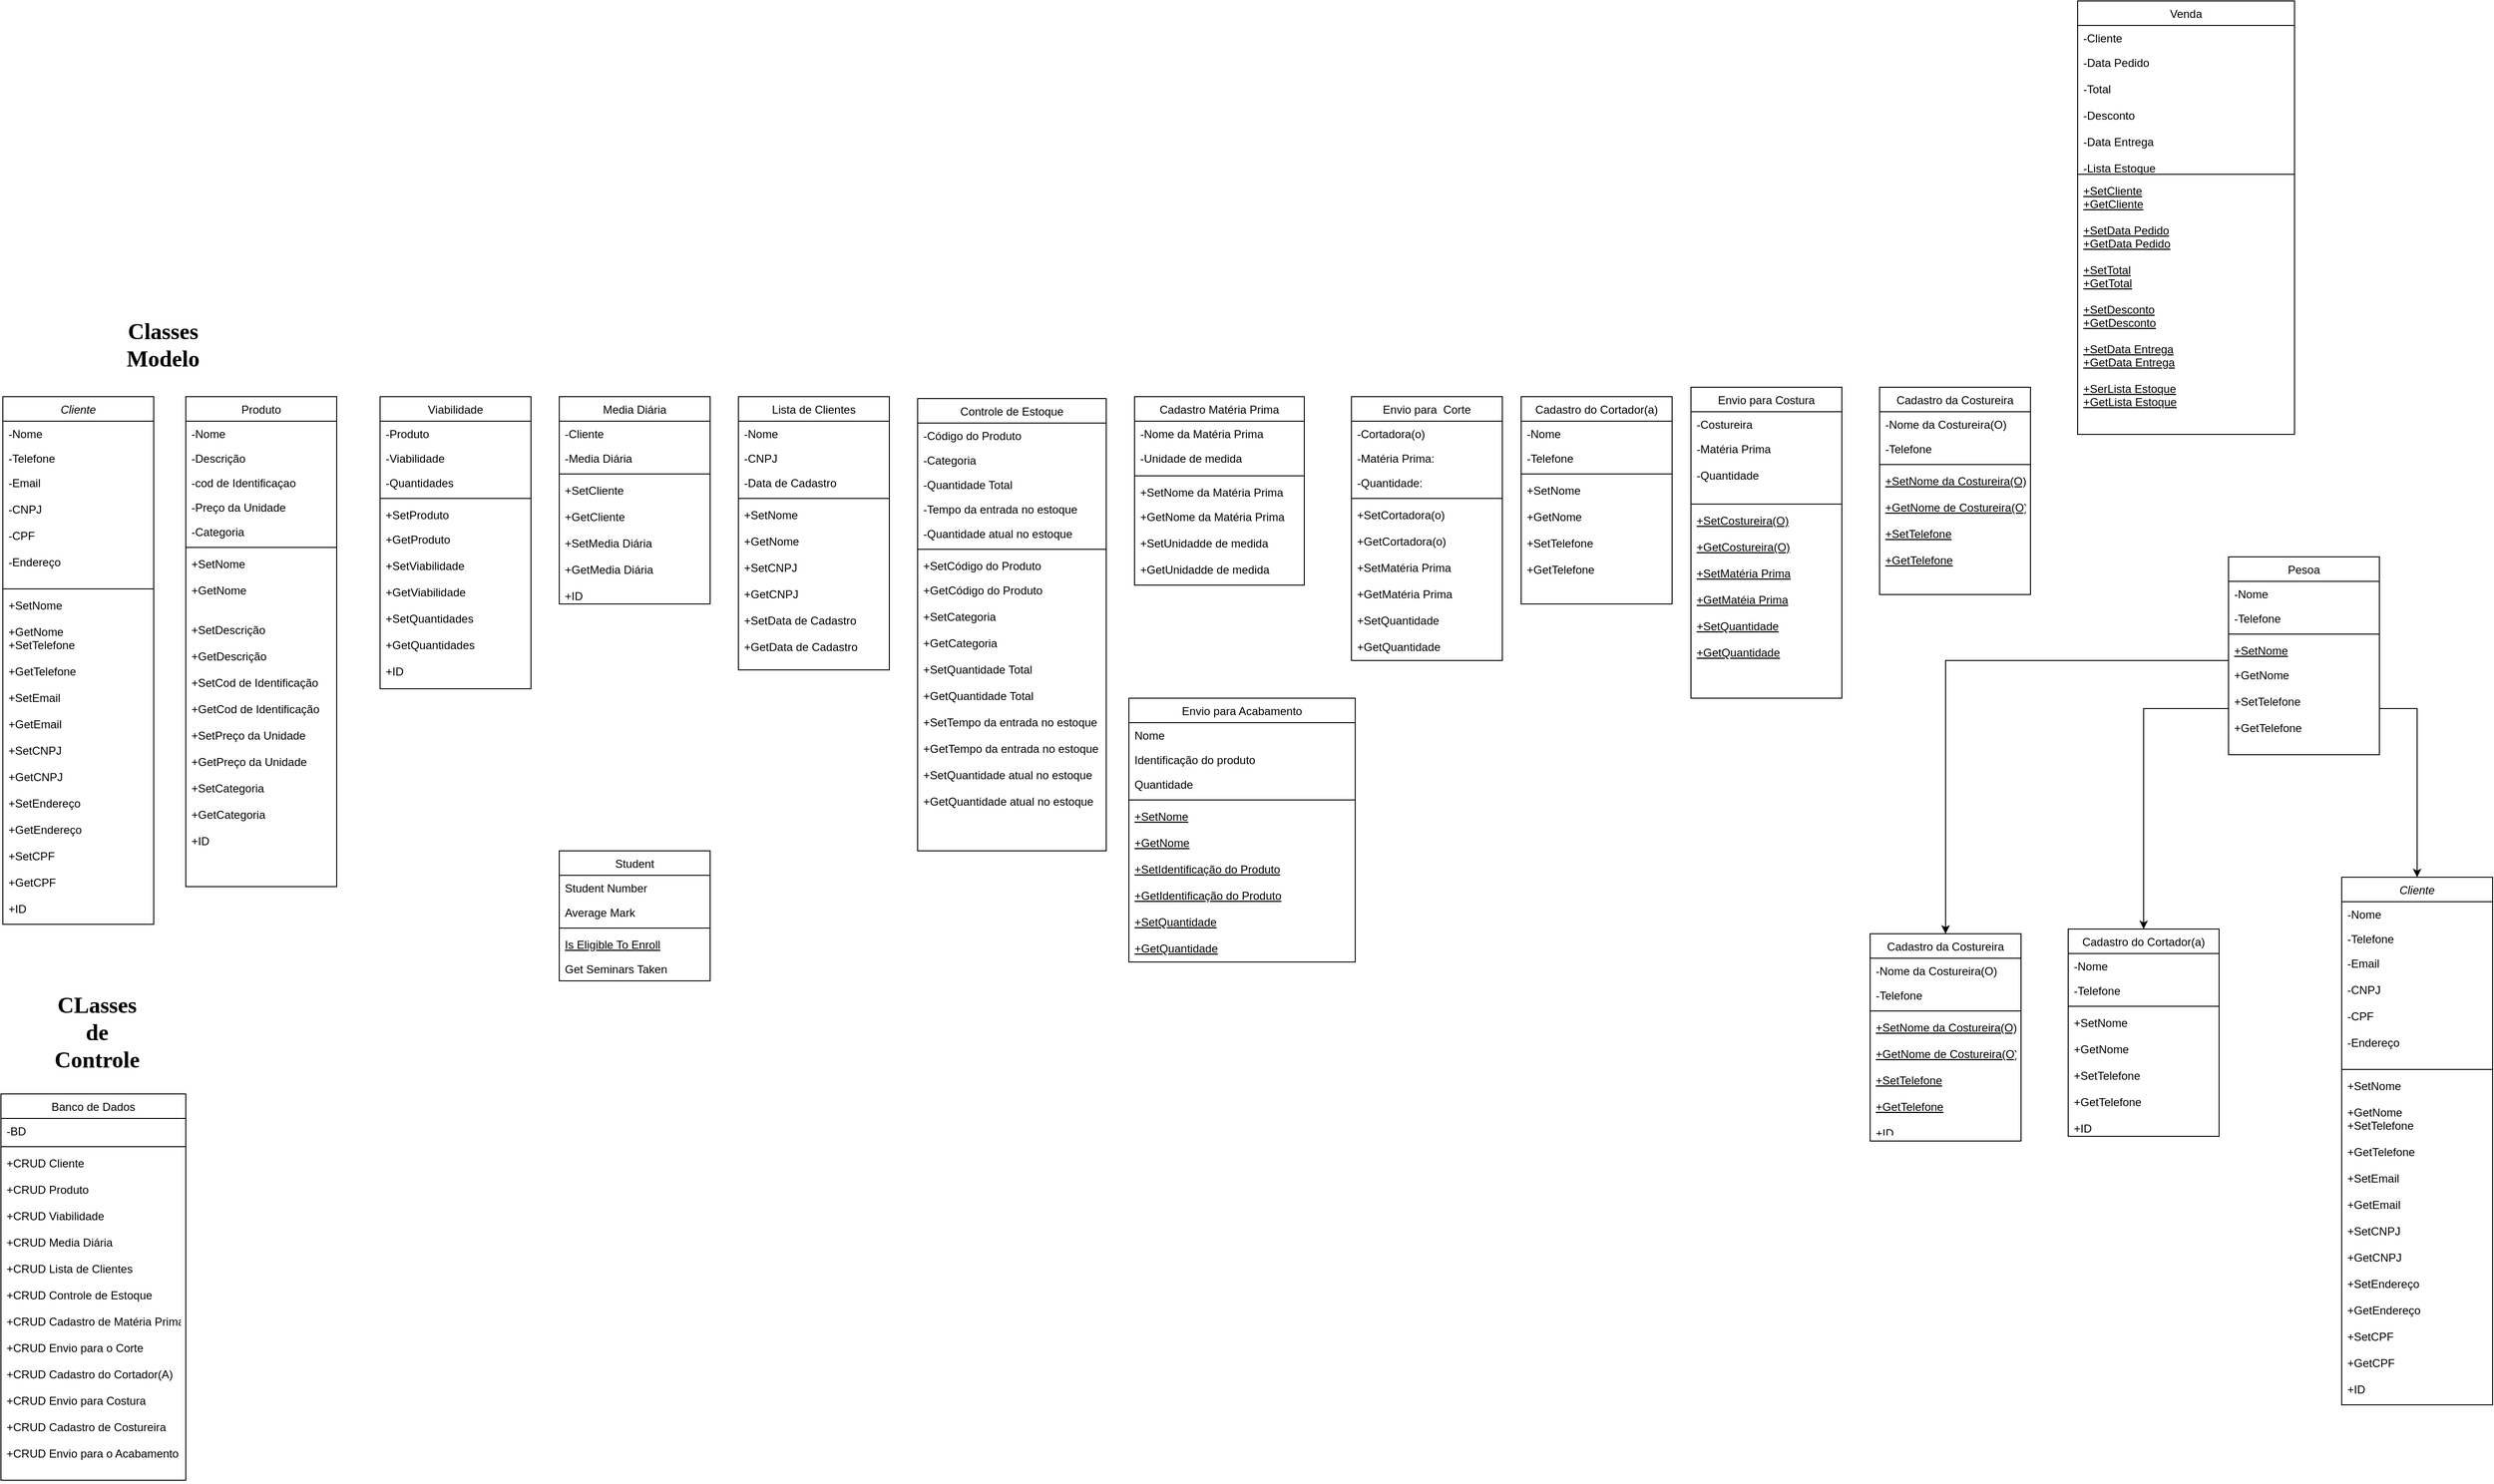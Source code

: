 <mxfile version="24.5.5" type="device">
  <diagram id="C5RBs43oDa-KdzZeNtuy" name="Page-1">
    <mxGraphModel dx="1728" dy="2086" grid="1" gridSize="10" guides="1" tooltips="1" connect="1" arrows="1" fold="1" page="1" pageScale="1" pageWidth="827" pageHeight="1169" math="0" shadow="0">
      <root>
        <mxCell id="WIyWlLk6GJQsqaUBKTNV-0" />
        <mxCell id="WIyWlLk6GJQsqaUBKTNV-1" parent="WIyWlLk6GJQsqaUBKTNV-0" />
        <mxCell id="zkfFHV4jXpPFQw0GAbJ--0" value="Cliente" style="swimlane;fontStyle=2;align=center;verticalAlign=top;childLayout=stackLayout;horizontal=1;startSize=26;horizontalStack=0;resizeParent=1;resizeLast=0;collapsible=1;marginBottom=0;rounded=0;shadow=0;strokeWidth=1;" parent="WIyWlLk6GJQsqaUBKTNV-1" vertex="1">
          <mxGeometry x="220" y="120" width="160" height="560" as="geometry">
            <mxRectangle x="230" y="140" width="160" height="26" as="alternateBounds" />
          </mxGeometry>
        </mxCell>
        <mxCell id="zkfFHV4jXpPFQw0GAbJ--1" value="-Nome" style="text;align=left;verticalAlign=top;spacingLeft=4;spacingRight=4;overflow=hidden;rotatable=0;points=[[0,0.5],[1,0.5]];portConstraint=eastwest;" parent="zkfFHV4jXpPFQw0GAbJ--0" vertex="1">
          <mxGeometry y="26" width="160" height="26" as="geometry" />
        </mxCell>
        <mxCell id="zkfFHV4jXpPFQw0GAbJ--2" value="-Telefone" style="text;align=left;verticalAlign=top;spacingLeft=4;spacingRight=4;overflow=hidden;rotatable=0;points=[[0,0.5],[1,0.5]];portConstraint=eastwest;rounded=0;shadow=0;html=0;" parent="zkfFHV4jXpPFQw0GAbJ--0" vertex="1">
          <mxGeometry y="52" width="160" height="26" as="geometry" />
        </mxCell>
        <mxCell id="zkfFHV4jXpPFQw0GAbJ--3" value="-Email&#xa;&#xa;-CNPJ&#xa;&#xa;-CPF&#xa;&#xa;-Endereço&#xa;&#xa;" style="text;align=left;verticalAlign=top;spacingLeft=4;spacingRight=4;overflow=hidden;rotatable=0;points=[[0,0.5],[1,0.5]];portConstraint=eastwest;rounded=0;shadow=0;html=0;" parent="zkfFHV4jXpPFQw0GAbJ--0" vertex="1">
          <mxGeometry y="78" width="160" height="122" as="geometry" />
        </mxCell>
        <mxCell id="zkfFHV4jXpPFQw0GAbJ--4" value="" style="line;html=1;strokeWidth=1;align=left;verticalAlign=middle;spacingTop=-1;spacingLeft=3;spacingRight=3;rotatable=0;labelPosition=right;points=[];portConstraint=eastwest;" parent="zkfFHV4jXpPFQw0GAbJ--0" vertex="1">
          <mxGeometry y="200" width="160" height="8" as="geometry" />
        </mxCell>
        <mxCell id="zkfFHV4jXpPFQw0GAbJ--5" value="+SetNome&#xa;&#xa;+GetNome&#xa;+SetTelefone&#xa;&#xa;+GetTelefone&#xa;&#xa;+SetEmail&#xa;&#xa;+GetEmail&#xa;&#xa;+SetCNPJ&#xa;&#xa;+GetCNPJ&#xa;&#xa;+SetEndereço&#xa;&#xa;+GetEndereço&#xa;&#xa;+SetCPF&#xa;&#xa;+GetCPF&#xa;&#xa;+ID&#xa;&#xa;&#xa;&#xa;&#xa;&#xa;" style="text;align=left;verticalAlign=top;spacingLeft=4;spacingRight=4;overflow=hidden;rotatable=0;points=[[0,0.5],[1,0.5]];portConstraint=eastwest;" parent="zkfFHV4jXpPFQw0GAbJ--0" vertex="1">
          <mxGeometry y="208" width="160" height="352" as="geometry" />
        </mxCell>
        <mxCell id="zkfFHV4jXpPFQw0GAbJ--6" value="Venda" style="swimlane;fontStyle=0;align=center;verticalAlign=top;childLayout=stackLayout;horizontal=1;startSize=26;horizontalStack=0;resizeParent=1;resizeLast=0;collapsible=1;marginBottom=0;rounded=0;shadow=0;strokeWidth=1;" parent="WIyWlLk6GJQsqaUBKTNV-1" vertex="1">
          <mxGeometry x="2420" y="-300" width="230" height="460" as="geometry">
            <mxRectangle x="130" y="380" width="160" height="26" as="alternateBounds" />
          </mxGeometry>
        </mxCell>
        <mxCell id="zkfFHV4jXpPFQw0GAbJ--7" value="-Cliente" style="text;align=left;verticalAlign=top;spacingLeft=4;spacingRight=4;overflow=hidden;rotatable=0;points=[[0,0.5],[1,0.5]];portConstraint=eastwest;" parent="zkfFHV4jXpPFQw0GAbJ--6" vertex="1">
          <mxGeometry y="26" width="230" height="26" as="geometry" />
        </mxCell>
        <mxCell id="zkfFHV4jXpPFQw0GAbJ--8" value="-Data Pedido&#xa;&#xa;-Total&#xa;&#xa;-Desconto&#xa;&#xa;-Data Entrega &#xa;&#xa;-Lista Estoque" style="text;align=left;verticalAlign=top;spacingLeft=4;spacingRight=4;overflow=hidden;rotatable=0;points=[[0,0.5],[1,0.5]];portConstraint=eastwest;rounded=0;shadow=0;html=0;" parent="zkfFHV4jXpPFQw0GAbJ--6" vertex="1">
          <mxGeometry y="52" width="230" height="128" as="geometry" />
        </mxCell>
        <mxCell id="zkfFHV4jXpPFQw0GAbJ--9" value="" style="line;html=1;strokeWidth=1;align=left;verticalAlign=middle;spacingTop=-1;spacingLeft=3;spacingRight=3;rotatable=0;labelPosition=right;points=[];portConstraint=eastwest;" parent="zkfFHV4jXpPFQw0GAbJ--6" vertex="1">
          <mxGeometry y="180" width="230" height="8" as="geometry" />
        </mxCell>
        <mxCell id="zkfFHV4jXpPFQw0GAbJ--10" value="+SetCliente&#xa;+GetCliente&#xa;&#xa;+SetData Pedido&#xa;+GetData Pedido&#xa;&#xa;+SetTotal&#xa;+GetTotal&#xa;&#xa;+SetDesconto&#xa;+GetDesconto&#xa;&#xa;+SetData Entrega&#xa;+GetData Entrega&#xa;&#xa;+SerLista Estoque&#xa;+GetLista Estoque&#xa;" style="text;align=left;verticalAlign=top;spacingLeft=4;spacingRight=4;overflow=hidden;rotatable=0;points=[[0,0.5],[1,0.5]];portConstraint=eastwest;fontStyle=4" parent="zkfFHV4jXpPFQw0GAbJ--6" vertex="1">
          <mxGeometry y="188" width="230" height="272" as="geometry" />
        </mxCell>
        <mxCell id="zkfFHV4jXpPFQw0GAbJ--17" value="Produto" style="swimlane;fontStyle=0;align=center;verticalAlign=top;childLayout=stackLayout;horizontal=1;startSize=26;horizontalStack=0;resizeParent=1;resizeLast=0;collapsible=1;marginBottom=0;rounded=0;shadow=0;strokeWidth=1;" parent="WIyWlLk6GJQsqaUBKTNV-1" vertex="1">
          <mxGeometry x="414" y="120" width="160" height="520" as="geometry">
            <mxRectangle x="550" y="140" width="160" height="26" as="alternateBounds" />
          </mxGeometry>
        </mxCell>
        <mxCell id="zkfFHV4jXpPFQw0GAbJ--18" value="-Nome" style="text;align=left;verticalAlign=top;spacingLeft=4;spacingRight=4;overflow=hidden;rotatable=0;points=[[0,0.5],[1,0.5]];portConstraint=eastwest;" parent="zkfFHV4jXpPFQw0GAbJ--17" vertex="1">
          <mxGeometry y="26" width="160" height="26" as="geometry" />
        </mxCell>
        <mxCell id="zkfFHV4jXpPFQw0GAbJ--19" value="-Descrição" style="text;align=left;verticalAlign=top;spacingLeft=4;spacingRight=4;overflow=hidden;rotatable=0;points=[[0,0.5],[1,0.5]];portConstraint=eastwest;rounded=0;shadow=0;html=0;" parent="zkfFHV4jXpPFQw0GAbJ--17" vertex="1">
          <mxGeometry y="52" width="160" height="26" as="geometry" />
        </mxCell>
        <mxCell id="zkfFHV4jXpPFQw0GAbJ--20" value="-cod de Identificaçao" style="text;align=left;verticalAlign=top;spacingLeft=4;spacingRight=4;overflow=hidden;rotatable=0;points=[[0,0.5],[1,0.5]];portConstraint=eastwest;rounded=0;shadow=0;html=0;" parent="zkfFHV4jXpPFQw0GAbJ--17" vertex="1">
          <mxGeometry y="78" width="160" height="26" as="geometry" />
        </mxCell>
        <mxCell id="zkfFHV4jXpPFQw0GAbJ--21" value="-Preço da Unidade" style="text;align=left;verticalAlign=top;spacingLeft=4;spacingRight=4;overflow=hidden;rotatable=0;points=[[0,0.5],[1,0.5]];portConstraint=eastwest;rounded=0;shadow=0;html=0;" parent="zkfFHV4jXpPFQw0GAbJ--17" vertex="1">
          <mxGeometry y="104" width="160" height="26" as="geometry" />
        </mxCell>
        <mxCell id="zkfFHV4jXpPFQw0GAbJ--22" value="-Categoria" style="text;align=left;verticalAlign=top;spacingLeft=4;spacingRight=4;overflow=hidden;rotatable=0;points=[[0,0.5],[1,0.5]];portConstraint=eastwest;rounded=0;shadow=0;html=0;" parent="zkfFHV4jXpPFQw0GAbJ--17" vertex="1">
          <mxGeometry y="130" width="160" height="26" as="geometry" />
        </mxCell>
        <mxCell id="zkfFHV4jXpPFQw0GAbJ--23" value="" style="line;html=1;strokeWidth=1;align=left;verticalAlign=middle;spacingTop=-1;spacingLeft=3;spacingRight=3;rotatable=0;labelPosition=right;points=[];portConstraint=eastwest;" parent="zkfFHV4jXpPFQw0GAbJ--17" vertex="1">
          <mxGeometry y="156" width="160" height="8" as="geometry" />
        </mxCell>
        <mxCell id="zkfFHV4jXpPFQw0GAbJ--24" value="+SetNome&#xa;&#xa;+GetNome&#xa;&#xa;&#xa;+SetDescrição&#xa;&#xa;+GetDescrição&#xa;&#xa;+SetCod de Identificação&#xa;&#xa;+GetCod de Identificação&#xa;&#xa;+SetPreço da Unidade&#xa;&#xa;+GetPreço da Unidade&#xa;&#xa;+SetCategoria&#xa;&#xa;+GetCategoria&#xa;&#xa;+ID" style="text;align=left;verticalAlign=top;spacingLeft=4;spacingRight=4;overflow=hidden;rotatable=0;points=[[0,0.5],[1,0.5]];portConstraint=eastwest;" parent="zkfFHV4jXpPFQw0GAbJ--17" vertex="1">
          <mxGeometry y="164" width="160" height="356" as="geometry" />
        </mxCell>
        <mxCell id="asrp8kJzujOav0ptzsXe-0" value="Viabilidade" style="swimlane;fontStyle=0;align=center;verticalAlign=top;childLayout=stackLayout;horizontal=1;startSize=26;horizontalStack=0;resizeParent=1;resizeLast=0;collapsible=1;marginBottom=0;rounded=0;shadow=0;strokeWidth=1;" parent="WIyWlLk6GJQsqaUBKTNV-1" vertex="1">
          <mxGeometry x="620" y="120" width="160" height="310" as="geometry">
            <mxRectangle x="550" y="140" width="160" height="26" as="alternateBounds" />
          </mxGeometry>
        </mxCell>
        <mxCell id="asrp8kJzujOav0ptzsXe-1" value="-Produto" style="text;align=left;verticalAlign=top;spacingLeft=4;spacingRight=4;overflow=hidden;rotatable=0;points=[[0,0.5],[1,0.5]];portConstraint=eastwest;" parent="asrp8kJzujOav0ptzsXe-0" vertex="1">
          <mxGeometry y="26" width="160" height="26" as="geometry" />
        </mxCell>
        <mxCell id="asrp8kJzujOav0ptzsXe-2" value="-Viabilidade" style="text;align=left;verticalAlign=top;spacingLeft=4;spacingRight=4;overflow=hidden;rotatable=0;points=[[0,0.5],[1,0.5]];portConstraint=eastwest;rounded=0;shadow=0;html=0;" parent="asrp8kJzujOav0ptzsXe-0" vertex="1">
          <mxGeometry y="52" width="160" height="26" as="geometry" />
        </mxCell>
        <mxCell id="asrp8kJzujOav0ptzsXe-3" value="-Quantidades" style="text;align=left;verticalAlign=top;spacingLeft=4;spacingRight=4;overflow=hidden;rotatable=0;points=[[0,0.5],[1,0.5]];portConstraint=eastwest;rounded=0;shadow=0;html=0;" parent="asrp8kJzujOav0ptzsXe-0" vertex="1">
          <mxGeometry y="78" width="160" height="26" as="geometry" />
        </mxCell>
        <mxCell id="asrp8kJzujOav0ptzsXe-6" value="" style="line;html=1;strokeWidth=1;align=left;verticalAlign=middle;spacingTop=-1;spacingLeft=3;spacingRight=3;rotatable=0;labelPosition=right;points=[];portConstraint=eastwest;" parent="asrp8kJzujOav0ptzsXe-0" vertex="1">
          <mxGeometry y="104" width="160" height="8" as="geometry" />
        </mxCell>
        <mxCell id="asrp8kJzujOav0ptzsXe-7" value="+SetProduto" style="text;align=left;verticalAlign=top;spacingLeft=4;spacingRight=4;overflow=hidden;rotatable=0;points=[[0,0.5],[1,0.5]];portConstraint=eastwest;" parent="asrp8kJzujOav0ptzsXe-0" vertex="1">
          <mxGeometry y="112" width="160" height="26" as="geometry" />
        </mxCell>
        <mxCell id="asrp8kJzujOav0ptzsXe-8" value="+GetProduto&#xa;&#xa;+SetViabilidade&#xa;&#xa;+GetViabilidade&#xa;&#xa;+SetQuantidades&#xa;&#xa;+GetQuantidades&#xa;&#xa;+ID" style="text;align=left;verticalAlign=top;spacingLeft=4;spacingRight=4;overflow=hidden;rotatable=0;points=[[0,0.5],[1,0.5]];portConstraint=eastwest;" parent="asrp8kJzujOav0ptzsXe-0" vertex="1">
          <mxGeometry y="138" width="160" height="162" as="geometry" />
        </mxCell>
        <mxCell id="asrp8kJzujOav0ptzsXe-9" value="&lt;b&gt;&lt;font style=&quot;font-size: 24px;&quot; face=&quot;Georgia&quot;&gt;Classes Modelo&lt;/font&gt;&lt;/b&gt;" style="text;html=1;align=center;verticalAlign=middle;whiteSpace=wrap;rounded=0;" parent="WIyWlLk6GJQsqaUBKTNV-1" vertex="1">
          <mxGeometry x="360" y="50" width="60" height="30" as="geometry" />
        </mxCell>
        <mxCell id="asrp8kJzujOav0ptzsXe-10" value="Media Diária" style="swimlane;fontStyle=0;align=center;verticalAlign=top;childLayout=stackLayout;horizontal=1;startSize=26;horizontalStack=0;resizeParent=1;resizeLast=0;collapsible=1;marginBottom=0;rounded=0;shadow=0;strokeWidth=1;" parent="WIyWlLk6GJQsqaUBKTNV-1" vertex="1">
          <mxGeometry x="810" y="120" width="160" height="220" as="geometry">
            <mxRectangle x="550" y="140" width="160" height="26" as="alternateBounds" />
          </mxGeometry>
        </mxCell>
        <mxCell id="asrp8kJzujOav0ptzsXe-11" value="-Cliente" style="text;align=left;verticalAlign=top;spacingLeft=4;spacingRight=4;overflow=hidden;rotatable=0;points=[[0,0.5],[1,0.5]];portConstraint=eastwest;" parent="asrp8kJzujOav0ptzsXe-10" vertex="1">
          <mxGeometry y="26" width="160" height="26" as="geometry" />
        </mxCell>
        <mxCell id="asrp8kJzujOav0ptzsXe-12" value="-Media Diária" style="text;align=left;verticalAlign=top;spacingLeft=4;spacingRight=4;overflow=hidden;rotatable=0;points=[[0,0.5],[1,0.5]];portConstraint=eastwest;rounded=0;shadow=0;html=0;" parent="asrp8kJzujOav0ptzsXe-10" vertex="1">
          <mxGeometry y="52" width="160" height="26" as="geometry" />
        </mxCell>
        <mxCell id="asrp8kJzujOav0ptzsXe-16" value="" style="line;html=1;strokeWidth=1;align=left;verticalAlign=middle;spacingTop=-1;spacingLeft=3;spacingRight=3;rotatable=0;labelPosition=right;points=[];portConstraint=eastwest;" parent="asrp8kJzujOav0ptzsXe-10" vertex="1">
          <mxGeometry y="78" width="160" height="8" as="geometry" />
        </mxCell>
        <mxCell id="asrp8kJzujOav0ptzsXe-17" value="+SetCliente&#xa;&#xa;+GetCliente&#xa;&#xa;+SetMedia Diária&#xa;&#xa;+GetMedia Diária&#xa;&#xa;+ID&#xa;&#xa;&#xa;&#xa;&#xa;" style="text;align=left;verticalAlign=top;spacingLeft=4;spacingRight=4;overflow=hidden;rotatable=0;points=[[0,0.5],[1,0.5]];portConstraint=eastwest;" parent="asrp8kJzujOav0ptzsXe-10" vertex="1">
          <mxGeometry y="86" width="160" height="134" as="geometry" />
        </mxCell>
        <mxCell id="asrp8kJzujOav0ptzsXe-19" value="Lista de Clientes" style="swimlane;fontStyle=0;align=center;verticalAlign=top;childLayout=stackLayout;horizontal=1;startSize=26;horizontalStack=0;resizeParent=1;resizeLast=0;collapsible=1;marginBottom=0;rounded=0;shadow=0;strokeWidth=1;" parent="WIyWlLk6GJQsqaUBKTNV-1" vertex="1">
          <mxGeometry x="1000" y="120" width="160" height="290" as="geometry">
            <mxRectangle x="550" y="140" width="160" height="26" as="alternateBounds" />
          </mxGeometry>
        </mxCell>
        <mxCell id="asrp8kJzujOav0ptzsXe-20" value="-Nome" style="text;align=left;verticalAlign=top;spacingLeft=4;spacingRight=4;overflow=hidden;rotatable=0;points=[[0,0.5],[1,0.5]];portConstraint=eastwest;" parent="asrp8kJzujOav0ptzsXe-19" vertex="1">
          <mxGeometry y="26" width="160" height="26" as="geometry" />
        </mxCell>
        <mxCell id="asrp8kJzujOav0ptzsXe-21" value="-CNPJ" style="text;align=left;verticalAlign=top;spacingLeft=4;spacingRight=4;overflow=hidden;rotatable=0;points=[[0,0.5],[1,0.5]];portConstraint=eastwest;rounded=0;shadow=0;html=0;" parent="asrp8kJzujOav0ptzsXe-19" vertex="1">
          <mxGeometry y="52" width="160" height="26" as="geometry" />
        </mxCell>
        <mxCell id="asrp8kJzujOav0ptzsXe-23" value="-Data de Cadastro" style="text;align=left;verticalAlign=top;spacingLeft=4;spacingRight=4;overflow=hidden;rotatable=0;points=[[0,0.5],[1,0.5]];portConstraint=eastwest;rounded=0;shadow=0;html=0;" parent="asrp8kJzujOav0ptzsXe-19" vertex="1">
          <mxGeometry y="78" width="160" height="26" as="geometry" />
        </mxCell>
        <mxCell id="asrp8kJzujOav0ptzsXe-25" value="" style="line;html=1;strokeWidth=1;align=left;verticalAlign=middle;spacingTop=-1;spacingLeft=3;spacingRight=3;rotatable=0;labelPosition=right;points=[];portConstraint=eastwest;" parent="asrp8kJzujOav0ptzsXe-19" vertex="1">
          <mxGeometry y="104" width="160" height="8" as="geometry" />
        </mxCell>
        <mxCell id="asrp8kJzujOav0ptzsXe-27" value="+SetNome&#xa;&#xa;+GetNome&#xa;&#xa;+SetCNPJ&#xa;&#xa;+GetCNPJ&#xa;&#xa;+SetData de Cadastro&#xa;&#xa;+GetData de Cadastro&#xa;&#xa;&#xa;" style="text;align=left;verticalAlign=top;spacingLeft=4;spacingRight=4;overflow=hidden;rotatable=0;points=[[0,0.5],[1,0.5]];portConstraint=eastwest;" parent="asrp8kJzujOav0ptzsXe-19" vertex="1">
          <mxGeometry y="112" width="160" height="178" as="geometry" />
        </mxCell>
        <mxCell id="asrp8kJzujOav0ptzsXe-28" value="Controle de Estoque" style="swimlane;fontStyle=0;align=center;verticalAlign=top;childLayout=stackLayout;horizontal=1;startSize=26;horizontalStack=0;resizeParent=1;resizeLast=0;collapsible=1;marginBottom=0;rounded=0;shadow=0;strokeWidth=1;" parent="WIyWlLk6GJQsqaUBKTNV-1" vertex="1">
          <mxGeometry x="1190" y="122" width="200" height="480" as="geometry">
            <mxRectangle x="550" y="140" width="160" height="26" as="alternateBounds" />
          </mxGeometry>
        </mxCell>
        <mxCell id="asrp8kJzujOav0ptzsXe-29" value="-Código do Produto" style="text;align=left;verticalAlign=top;spacingLeft=4;spacingRight=4;overflow=hidden;rotatable=0;points=[[0,0.5],[1,0.5]];portConstraint=eastwest;" parent="asrp8kJzujOav0ptzsXe-28" vertex="1">
          <mxGeometry y="26" width="200" height="26" as="geometry" />
        </mxCell>
        <mxCell id="asrp8kJzujOav0ptzsXe-30" value="-Categoria" style="text;align=left;verticalAlign=top;spacingLeft=4;spacingRight=4;overflow=hidden;rotatable=0;points=[[0,0.5],[1,0.5]];portConstraint=eastwest;rounded=0;shadow=0;html=0;" parent="asrp8kJzujOav0ptzsXe-28" vertex="1">
          <mxGeometry y="52" width="200" height="26" as="geometry" />
        </mxCell>
        <mxCell id="asrp8kJzujOav0ptzsXe-31" value="-Quantidade Total" style="text;align=left;verticalAlign=top;spacingLeft=4;spacingRight=4;overflow=hidden;rotatable=0;points=[[0,0.5],[1,0.5]];portConstraint=eastwest;rounded=0;shadow=0;html=0;" parent="asrp8kJzujOav0ptzsXe-28" vertex="1">
          <mxGeometry y="78" width="200" height="26" as="geometry" />
        </mxCell>
        <mxCell id="asrp8kJzujOav0ptzsXe-32" value="-Tempo da entrada no estoque" style="text;align=left;verticalAlign=top;spacingLeft=4;spacingRight=4;overflow=hidden;rotatable=0;points=[[0,0.5],[1,0.5]];portConstraint=eastwest;rounded=0;shadow=0;html=0;" parent="asrp8kJzujOav0ptzsXe-28" vertex="1">
          <mxGeometry y="104" width="200" height="26" as="geometry" />
        </mxCell>
        <mxCell id="asrp8kJzujOav0ptzsXe-33" value="-Quantidade atual no estoque" style="text;align=left;verticalAlign=top;spacingLeft=4;spacingRight=4;overflow=hidden;rotatable=0;points=[[0,0.5],[1,0.5]];portConstraint=eastwest;rounded=0;shadow=0;html=0;" parent="asrp8kJzujOav0ptzsXe-28" vertex="1">
          <mxGeometry y="130" width="200" height="26" as="geometry" />
        </mxCell>
        <mxCell id="asrp8kJzujOav0ptzsXe-34" value="" style="line;html=1;strokeWidth=1;align=left;verticalAlign=middle;spacingTop=-1;spacingLeft=3;spacingRight=3;rotatable=0;labelPosition=right;points=[];portConstraint=eastwest;" parent="asrp8kJzujOav0ptzsXe-28" vertex="1">
          <mxGeometry y="156" width="200" height="8" as="geometry" />
        </mxCell>
        <mxCell id="asrp8kJzujOav0ptzsXe-35" value="+SetCódigo do Produto" style="text;align=left;verticalAlign=top;spacingLeft=4;spacingRight=4;overflow=hidden;rotatable=0;points=[[0,0.5],[1,0.5]];portConstraint=eastwest;" parent="asrp8kJzujOav0ptzsXe-28" vertex="1">
          <mxGeometry y="164" width="200" height="26" as="geometry" />
        </mxCell>
        <mxCell id="asrp8kJzujOav0ptzsXe-36" value="+GetCódigo do Produto&#xa;&#xa;+SetCategoria&#xa;&#xa;+GetCategoria&#xa;&#xa;+SetQuantidade Total&#xa;&#xa;+GetQuantidade Total&#xa;&#xa;+SetTempo da entrada no estoque&#xa;&#xa;+GetTempo da entrada no estoque&#xa;&#xa;+SetQuantidade atual no estoque&#xa;&#xa;+GetQuantidade atual no estoque&#xa;" style="text;align=left;verticalAlign=top;spacingLeft=4;spacingRight=4;overflow=hidden;rotatable=0;points=[[0,0.5],[1,0.5]];portConstraint=eastwest;" parent="asrp8kJzujOav0ptzsXe-28" vertex="1">
          <mxGeometry y="190" width="200" height="290" as="geometry" />
        </mxCell>
        <mxCell id="asrp8kJzujOav0ptzsXe-37" value="Cadastro Matéria Prima" style="swimlane;fontStyle=0;align=center;verticalAlign=top;childLayout=stackLayout;horizontal=1;startSize=26;horizontalStack=0;resizeParent=1;resizeLast=0;collapsible=1;marginBottom=0;rounded=0;shadow=0;strokeWidth=1;" parent="WIyWlLk6GJQsqaUBKTNV-1" vertex="1">
          <mxGeometry x="1420" y="120" width="180" height="200" as="geometry">
            <mxRectangle x="550" y="140" width="160" height="26" as="alternateBounds" />
          </mxGeometry>
        </mxCell>
        <mxCell id="asrp8kJzujOav0ptzsXe-38" value="-Nome da Matéria Prima" style="text;align=left;verticalAlign=top;spacingLeft=4;spacingRight=4;overflow=hidden;rotatable=0;points=[[0,0.5],[1,0.5]];portConstraint=eastwest;" parent="asrp8kJzujOav0ptzsXe-37" vertex="1">
          <mxGeometry y="26" width="180" height="26" as="geometry" />
        </mxCell>
        <mxCell id="asrp8kJzujOav0ptzsXe-39" value="-Unidade de medida" style="text;align=left;verticalAlign=top;spacingLeft=4;spacingRight=4;overflow=hidden;rotatable=0;points=[[0,0.5],[1,0.5]];portConstraint=eastwest;rounded=0;shadow=0;html=0;" parent="asrp8kJzujOav0ptzsXe-37" vertex="1">
          <mxGeometry y="52" width="180" height="28" as="geometry" />
        </mxCell>
        <mxCell id="asrp8kJzujOav0ptzsXe-43" value="" style="line;html=1;strokeWidth=1;align=left;verticalAlign=middle;spacingTop=-1;spacingLeft=3;spacingRight=3;rotatable=0;labelPosition=right;points=[];portConstraint=eastwest;" parent="asrp8kJzujOav0ptzsXe-37" vertex="1">
          <mxGeometry y="80" width="180" height="8" as="geometry" />
        </mxCell>
        <mxCell id="asrp8kJzujOav0ptzsXe-44" value="+SetNome da Matéria Prima" style="text;align=left;verticalAlign=top;spacingLeft=4;spacingRight=4;overflow=hidden;rotatable=0;points=[[0,0.5],[1,0.5]];portConstraint=eastwest;" parent="asrp8kJzujOav0ptzsXe-37" vertex="1">
          <mxGeometry y="88" width="180" height="26" as="geometry" />
        </mxCell>
        <mxCell id="asrp8kJzujOav0ptzsXe-45" value="+GetNome da Matéria Prima&#xa;&#xa;+SetUnidadde de medida&#xa;&#xa;+GetUnidadde de medida&#xa;" style="text;align=left;verticalAlign=top;spacingLeft=4;spacingRight=4;overflow=hidden;rotatable=0;points=[[0,0.5],[1,0.5]];portConstraint=eastwest;" parent="asrp8kJzujOav0ptzsXe-37" vertex="1">
          <mxGeometry y="114" width="180" height="86" as="geometry" />
        </mxCell>
        <mxCell id="asrp8kJzujOav0ptzsXe-48" value="Envio para  Corte" style="swimlane;fontStyle=0;align=center;verticalAlign=top;childLayout=stackLayout;horizontal=1;startSize=26;horizontalStack=0;resizeParent=1;resizeLast=0;collapsible=1;marginBottom=0;rounded=0;shadow=0;strokeWidth=1;" parent="WIyWlLk6GJQsqaUBKTNV-1" vertex="1">
          <mxGeometry x="1650" y="120" width="160" height="280" as="geometry">
            <mxRectangle x="550" y="140" width="160" height="26" as="alternateBounds" />
          </mxGeometry>
        </mxCell>
        <mxCell id="asrp8kJzujOav0ptzsXe-49" value="-Cortadora(o)" style="text;align=left;verticalAlign=top;spacingLeft=4;spacingRight=4;overflow=hidden;rotatable=0;points=[[0,0.5],[1,0.5]];portConstraint=eastwest;" parent="asrp8kJzujOav0ptzsXe-48" vertex="1">
          <mxGeometry y="26" width="160" height="26" as="geometry" />
        </mxCell>
        <mxCell id="asrp8kJzujOav0ptzsXe-50" value="-Matéria Prima:" style="text;align=left;verticalAlign=top;spacingLeft=4;spacingRight=4;overflow=hidden;rotatable=0;points=[[0,0.5],[1,0.5]];portConstraint=eastwest;rounded=0;shadow=0;html=0;" parent="asrp8kJzujOav0ptzsXe-48" vertex="1">
          <mxGeometry y="52" width="160" height="26" as="geometry" />
        </mxCell>
        <mxCell id="asrp8kJzujOav0ptzsXe-51" value="-Quantidade:" style="text;align=left;verticalAlign=top;spacingLeft=4;spacingRight=4;overflow=hidden;rotatable=0;points=[[0,0.5],[1,0.5]];portConstraint=eastwest;rounded=0;shadow=0;html=0;" parent="asrp8kJzujOav0ptzsXe-48" vertex="1">
          <mxGeometry y="78" width="160" height="26" as="geometry" />
        </mxCell>
        <mxCell id="asrp8kJzujOav0ptzsXe-54" value="" style="line;html=1;strokeWidth=1;align=left;verticalAlign=middle;spacingTop=-1;spacingLeft=3;spacingRight=3;rotatable=0;labelPosition=right;points=[];portConstraint=eastwest;" parent="asrp8kJzujOav0ptzsXe-48" vertex="1">
          <mxGeometry y="104" width="160" height="8" as="geometry" />
        </mxCell>
        <mxCell id="asrp8kJzujOav0ptzsXe-55" value="+SetCortadora(o)&#xa;&#xa;+GetCortadora(o)&#xa;&#xa;+SetMatéria Prima&#xa;&#xa;+GetMatéria Prima&#xa;&#xa;+SetQuantidade&#xa;&#xa;+GetQuantidade&#xa;" style="text;align=left;verticalAlign=top;spacingLeft=4;spacingRight=4;overflow=hidden;rotatable=0;points=[[0,0.5],[1,0.5]];portConstraint=eastwest;" parent="asrp8kJzujOav0ptzsXe-48" vertex="1">
          <mxGeometry y="112" width="160" height="168" as="geometry" />
        </mxCell>
        <mxCell id="asrp8kJzujOav0ptzsXe-57" value="Cadastro do Cortador(a)" style="swimlane;fontStyle=0;align=center;verticalAlign=top;childLayout=stackLayout;horizontal=1;startSize=26;horizontalStack=0;resizeParent=1;resizeLast=0;collapsible=1;marginBottom=0;rounded=0;shadow=0;strokeWidth=1;" parent="WIyWlLk6GJQsqaUBKTNV-1" vertex="1">
          <mxGeometry x="1830" y="120" width="160" height="220" as="geometry">
            <mxRectangle x="550" y="140" width="160" height="26" as="alternateBounds" />
          </mxGeometry>
        </mxCell>
        <mxCell id="asrp8kJzujOav0ptzsXe-58" value="-Nome" style="text;align=left;verticalAlign=top;spacingLeft=4;spacingRight=4;overflow=hidden;rotatable=0;points=[[0,0.5],[1,0.5]];portConstraint=eastwest;" parent="asrp8kJzujOav0ptzsXe-57" vertex="1">
          <mxGeometry y="26" width="160" height="26" as="geometry" />
        </mxCell>
        <mxCell id="asrp8kJzujOav0ptzsXe-59" value="-Telefone" style="text;align=left;verticalAlign=top;spacingLeft=4;spacingRight=4;overflow=hidden;rotatable=0;points=[[0,0.5],[1,0.5]];portConstraint=eastwest;rounded=0;shadow=0;html=0;" parent="asrp8kJzujOav0ptzsXe-57" vertex="1">
          <mxGeometry y="52" width="160" height="26" as="geometry" />
        </mxCell>
        <mxCell id="asrp8kJzujOav0ptzsXe-63" value="" style="line;html=1;strokeWidth=1;align=left;verticalAlign=middle;spacingTop=-1;spacingLeft=3;spacingRight=3;rotatable=0;labelPosition=right;points=[];portConstraint=eastwest;" parent="asrp8kJzujOav0ptzsXe-57" vertex="1">
          <mxGeometry y="78" width="160" height="8" as="geometry" />
        </mxCell>
        <mxCell id="asrp8kJzujOav0ptzsXe-64" value="+SetNome&#xa;&#xa;+GetNome&#xa;&#xa;+SetTelefone&#xa;&#xa;+GetTelefone" style="text;align=left;verticalAlign=top;spacingLeft=4;spacingRight=4;overflow=hidden;rotatable=0;points=[[0,0.5],[1,0.5]];portConstraint=eastwest;" parent="asrp8kJzujOav0ptzsXe-57" vertex="1">
          <mxGeometry y="86" width="160" height="134" as="geometry" />
        </mxCell>
        <mxCell id="asrp8kJzujOav0ptzsXe-66" value="Cadastro da Costureira" style="swimlane;fontStyle=0;align=center;verticalAlign=top;childLayout=stackLayout;horizontal=1;startSize=26;horizontalStack=0;resizeParent=1;resizeLast=0;collapsible=1;marginBottom=0;rounded=0;shadow=0;strokeWidth=1;" parent="WIyWlLk6GJQsqaUBKTNV-1" vertex="1">
          <mxGeometry x="2210" y="110" width="160" height="220" as="geometry">
            <mxRectangle x="130" y="380" width="160" height="26" as="alternateBounds" />
          </mxGeometry>
        </mxCell>
        <mxCell id="asrp8kJzujOav0ptzsXe-67" value="-Nome da Costureira(O)" style="text;align=left;verticalAlign=top;spacingLeft=4;spacingRight=4;overflow=hidden;rotatable=0;points=[[0,0.5],[1,0.5]];portConstraint=eastwest;" parent="asrp8kJzujOav0ptzsXe-66" vertex="1">
          <mxGeometry y="26" width="160" height="26" as="geometry" />
        </mxCell>
        <mxCell id="asrp8kJzujOav0ptzsXe-68" value="-Telefone" style="text;align=left;verticalAlign=top;spacingLeft=4;spacingRight=4;overflow=hidden;rotatable=0;points=[[0,0.5],[1,0.5]];portConstraint=eastwest;rounded=0;shadow=0;html=0;" parent="asrp8kJzujOav0ptzsXe-66" vertex="1">
          <mxGeometry y="52" width="160" height="26" as="geometry" />
        </mxCell>
        <mxCell id="asrp8kJzujOav0ptzsXe-69" value="" style="line;html=1;strokeWidth=1;align=left;verticalAlign=middle;spacingTop=-1;spacingLeft=3;spacingRight=3;rotatable=0;labelPosition=right;points=[];portConstraint=eastwest;" parent="asrp8kJzujOav0ptzsXe-66" vertex="1">
          <mxGeometry y="78" width="160" height="8" as="geometry" />
        </mxCell>
        <mxCell id="asrp8kJzujOav0ptzsXe-70" value="+SetNome da Costureira(O)&#xa;&#xa;+GetNome de Costureira(O)&#xa;&#xa;+SetTelefone&#xa;&#xa;+GetTelefone" style="text;align=left;verticalAlign=top;spacingLeft=4;spacingRight=4;overflow=hidden;rotatable=0;points=[[0,0.5],[1,0.5]];portConstraint=eastwest;fontStyle=4" parent="asrp8kJzujOav0ptzsXe-66" vertex="1">
          <mxGeometry y="86" width="160" height="124" as="geometry" />
        </mxCell>
        <mxCell id="asrp8kJzujOav0ptzsXe-72" value="Envio para Costura" style="swimlane;fontStyle=0;align=center;verticalAlign=top;childLayout=stackLayout;horizontal=1;startSize=26;horizontalStack=0;resizeParent=1;resizeLast=0;collapsible=1;marginBottom=0;rounded=0;shadow=0;strokeWidth=1;" parent="WIyWlLk6GJQsqaUBKTNV-1" vertex="1">
          <mxGeometry x="2010" y="110" width="160" height="330" as="geometry">
            <mxRectangle x="130" y="380" width="160" height="26" as="alternateBounds" />
          </mxGeometry>
        </mxCell>
        <mxCell id="asrp8kJzujOav0ptzsXe-73" value="-Costureira" style="text;align=left;verticalAlign=top;spacingLeft=4;spacingRight=4;overflow=hidden;rotatable=0;points=[[0,0.5],[1,0.5]];portConstraint=eastwest;" parent="asrp8kJzujOav0ptzsXe-72" vertex="1">
          <mxGeometry y="26" width="160" height="26" as="geometry" />
        </mxCell>
        <mxCell id="asrp8kJzujOav0ptzsXe-74" value="-Matéria Prima&#xa;&#xa;-Quantidade&#xa;" style="text;align=left;verticalAlign=top;spacingLeft=4;spacingRight=4;overflow=hidden;rotatable=0;points=[[0,0.5],[1,0.5]];portConstraint=eastwest;rounded=0;shadow=0;html=0;" parent="asrp8kJzujOav0ptzsXe-72" vertex="1">
          <mxGeometry y="52" width="160" height="68" as="geometry" />
        </mxCell>
        <mxCell id="asrp8kJzujOav0ptzsXe-75" value="" style="line;html=1;strokeWidth=1;align=left;verticalAlign=middle;spacingTop=-1;spacingLeft=3;spacingRight=3;rotatable=0;labelPosition=right;points=[];portConstraint=eastwest;" parent="asrp8kJzujOav0ptzsXe-72" vertex="1">
          <mxGeometry y="120" width="160" height="8" as="geometry" />
        </mxCell>
        <mxCell id="asrp8kJzujOav0ptzsXe-76" value="+SetCostureira(O)&#xa;&#xa;+GetCostureira(O)&#xa;&#xa;+SetMatéria Prima&#xa;&#xa;+GetMatéia Prima&#xa;&#xa;+SetQuantidade&#xa;&#xa;+GetQuantidade" style="text;align=left;verticalAlign=top;spacingLeft=4;spacingRight=4;overflow=hidden;rotatable=0;points=[[0,0.5],[1,0.5]];portConstraint=eastwest;fontStyle=4" parent="asrp8kJzujOav0ptzsXe-72" vertex="1">
          <mxGeometry y="128" width="160" height="202" as="geometry" />
        </mxCell>
        <mxCell id="asrp8kJzujOav0ptzsXe-78" value="Envio para Acabamento" style="swimlane;fontStyle=0;align=center;verticalAlign=top;childLayout=stackLayout;horizontal=1;startSize=26;horizontalStack=0;resizeParent=1;resizeLast=0;collapsible=1;marginBottom=0;rounded=0;shadow=0;strokeWidth=1;" parent="WIyWlLk6GJQsqaUBKTNV-1" vertex="1">
          <mxGeometry x="1414" y="440" width="240" height="280" as="geometry">
            <mxRectangle x="130" y="380" width="160" height="26" as="alternateBounds" />
          </mxGeometry>
        </mxCell>
        <mxCell id="asrp8kJzujOav0ptzsXe-79" value="Nome" style="text;align=left;verticalAlign=top;spacingLeft=4;spacingRight=4;overflow=hidden;rotatable=0;points=[[0,0.5],[1,0.5]];portConstraint=eastwest;" parent="asrp8kJzujOav0ptzsXe-78" vertex="1">
          <mxGeometry y="26" width="240" height="26" as="geometry" />
        </mxCell>
        <mxCell id="asrp8kJzujOav0ptzsXe-80" value="Identificação do produto" style="text;align=left;verticalAlign=top;spacingLeft=4;spacingRight=4;overflow=hidden;rotatable=0;points=[[0,0.5],[1,0.5]];portConstraint=eastwest;rounded=0;shadow=0;html=0;" parent="asrp8kJzujOav0ptzsXe-78" vertex="1">
          <mxGeometry y="52" width="240" height="26" as="geometry" />
        </mxCell>
        <mxCell id="asrp8kJzujOav0ptzsXe-84" value="Quantidade" style="text;align=left;verticalAlign=top;spacingLeft=4;spacingRight=4;overflow=hidden;rotatable=0;points=[[0,0.5],[1,0.5]];portConstraint=eastwest;rounded=0;shadow=0;html=0;" parent="asrp8kJzujOav0ptzsXe-78" vertex="1">
          <mxGeometry y="78" width="240" height="26" as="geometry" />
        </mxCell>
        <mxCell id="asrp8kJzujOav0ptzsXe-81" value="" style="line;html=1;strokeWidth=1;align=left;verticalAlign=middle;spacingTop=-1;spacingLeft=3;spacingRight=3;rotatable=0;labelPosition=right;points=[];portConstraint=eastwest;" parent="asrp8kJzujOav0ptzsXe-78" vertex="1">
          <mxGeometry y="104" width="240" height="8" as="geometry" />
        </mxCell>
        <mxCell id="asrp8kJzujOav0ptzsXe-82" value="+SetNome&#xa;&#xa;+GetNome&#xa;&#xa;+SetIdentificação do Produto&#xa;&#xa;+GetIdentificação do Produto&#xa;&#xa;+SetQuantidade&#xa;&#xa;+GetQuantidade&#xa;" style="text;align=left;verticalAlign=top;spacingLeft=4;spacingRight=4;overflow=hidden;rotatable=0;points=[[0,0.5],[1,0.5]];portConstraint=eastwest;fontStyle=4" parent="asrp8kJzujOav0ptzsXe-78" vertex="1">
          <mxGeometry y="112" width="240" height="168" as="geometry" />
        </mxCell>
        <mxCell id="asrp8kJzujOav0ptzsXe-85" value="&lt;b&gt;&lt;font style=&quot;font-size: 24px;&quot; face=&quot;Georgia&quot;&gt;CLasses de Controle&lt;/font&gt;&lt;/b&gt;" style="text;html=1;align=center;verticalAlign=middle;whiteSpace=wrap;rounded=0;" parent="WIyWlLk6GJQsqaUBKTNV-1" vertex="1">
          <mxGeometry x="290" y="780" width="60" height="30" as="geometry" />
        </mxCell>
        <mxCell id="SiOL7Bry12FCgIlFlyOr-0" value="Student" style="swimlane;fontStyle=0;align=center;verticalAlign=top;childLayout=stackLayout;horizontal=1;startSize=26;horizontalStack=0;resizeParent=1;resizeLast=0;collapsible=1;marginBottom=0;rounded=0;shadow=0;strokeWidth=1;" vertex="1" parent="WIyWlLk6GJQsqaUBKTNV-1">
          <mxGeometry x="810" y="602" width="160" height="138" as="geometry">
            <mxRectangle x="130" y="380" width="160" height="26" as="alternateBounds" />
          </mxGeometry>
        </mxCell>
        <mxCell id="SiOL7Bry12FCgIlFlyOr-1" value="Student Number" style="text;align=left;verticalAlign=top;spacingLeft=4;spacingRight=4;overflow=hidden;rotatable=0;points=[[0,0.5],[1,0.5]];portConstraint=eastwest;" vertex="1" parent="SiOL7Bry12FCgIlFlyOr-0">
          <mxGeometry y="26" width="160" height="26" as="geometry" />
        </mxCell>
        <mxCell id="SiOL7Bry12FCgIlFlyOr-2" value="Average Mark" style="text;align=left;verticalAlign=top;spacingLeft=4;spacingRight=4;overflow=hidden;rotatable=0;points=[[0,0.5],[1,0.5]];portConstraint=eastwest;rounded=0;shadow=0;html=0;" vertex="1" parent="SiOL7Bry12FCgIlFlyOr-0">
          <mxGeometry y="52" width="160" height="26" as="geometry" />
        </mxCell>
        <mxCell id="SiOL7Bry12FCgIlFlyOr-3" value="" style="line;html=1;strokeWidth=1;align=left;verticalAlign=middle;spacingTop=-1;spacingLeft=3;spacingRight=3;rotatable=0;labelPosition=right;points=[];portConstraint=eastwest;" vertex="1" parent="SiOL7Bry12FCgIlFlyOr-0">
          <mxGeometry y="78" width="160" height="8" as="geometry" />
        </mxCell>
        <mxCell id="SiOL7Bry12FCgIlFlyOr-4" value="Is Eligible To Enroll" style="text;align=left;verticalAlign=top;spacingLeft=4;spacingRight=4;overflow=hidden;rotatable=0;points=[[0,0.5],[1,0.5]];portConstraint=eastwest;fontStyle=4" vertex="1" parent="SiOL7Bry12FCgIlFlyOr-0">
          <mxGeometry y="86" width="160" height="26" as="geometry" />
        </mxCell>
        <mxCell id="SiOL7Bry12FCgIlFlyOr-5" value="Get Seminars Taken" style="text;align=left;verticalAlign=top;spacingLeft=4;spacingRight=4;overflow=hidden;rotatable=0;points=[[0,0.5],[1,0.5]];portConstraint=eastwest;" vertex="1" parent="SiOL7Bry12FCgIlFlyOr-0">
          <mxGeometry y="112" width="160" height="26" as="geometry" />
        </mxCell>
        <mxCell id="SiOL7Bry12FCgIlFlyOr-6" value="Banco de Dados" style="swimlane;fontStyle=0;align=center;verticalAlign=top;childLayout=stackLayout;horizontal=1;startSize=26;horizontalStack=0;resizeParent=1;resizeLast=0;collapsible=1;marginBottom=0;rounded=0;shadow=0;strokeWidth=1;" vertex="1" parent="WIyWlLk6GJQsqaUBKTNV-1">
          <mxGeometry x="218" y="860" width="196" height="410" as="geometry">
            <mxRectangle x="130" y="380" width="160" height="26" as="alternateBounds" />
          </mxGeometry>
        </mxCell>
        <mxCell id="SiOL7Bry12FCgIlFlyOr-7" value="-BD" style="text;align=left;verticalAlign=top;spacingLeft=4;spacingRight=4;overflow=hidden;rotatable=0;points=[[0,0.5],[1,0.5]];portConstraint=eastwest;" vertex="1" parent="SiOL7Bry12FCgIlFlyOr-6">
          <mxGeometry y="26" width="196" height="26" as="geometry" />
        </mxCell>
        <mxCell id="SiOL7Bry12FCgIlFlyOr-9" value="" style="line;html=1;strokeWidth=1;align=left;verticalAlign=middle;spacingTop=-1;spacingLeft=3;spacingRight=3;rotatable=0;labelPosition=right;points=[];portConstraint=eastwest;" vertex="1" parent="SiOL7Bry12FCgIlFlyOr-6">
          <mxGeometry y="52" width="196" height="8" as="geometry" />
        </mxCell>
        <mxCell id="SiOL7Bry12FCgIlFlyOr-11" value="+CRUD Cliente&#xa;&#xa;+CRUD Produto&#xa;&#xa;+CRUD Viabilidade&#xa;&#xa;+CRUD Media Diária&#xa;&#xa;+CRUD Lista de Clientes&#xa;&#xa;+CRUD Controle de Estoque&#xa;&#xa;+CRUD Cadastro de Matéria Prima&#xa;&#xa;+CRUD Envio para o Corte&#xa;&#xa;+CRUD Cadastro do Cortador(A)&#xa;&#xa;+CRUD Envio para Costura&#xa;&#xa;+CRUD Cadastro de Costureira&#xa;&#xa;+CRUD Envio para o Acabamento" style="text;align=left;verticalAlign=top;spacingLeft=4;spacingRight=4;overflow=hidden;rotatable=0;points=[[0,0.5],[1,0.5]];portConstraint=eastwest;" vertex="1" parent="SiOL7Bry12FCgIlFlyOr-6">
          <mxGeometry y="60" width="196" height="350" as="geometry" />
        </mxCell>
        <mxCell id="SiOL7Bry12FCgIlFlyOr-12" value="Cadastro da Costureira" style="swimlane;fontStyle=0;align=center;verticalAlign=top;childLayout=stackLayout;horizontal=1;startSize=26;horizontalStack=0;resizeParent=1;resizeLast=0;collapsible=1;marginBottom=0;rounded=0;shadow=0;strokeWidth=1;" vertex="1" parent="WIyWlLk6GJQsqaUBKTNV-1">
          <mxGeometry x="2200" y="690" width="160" height="220" as="geometry">
            <mxRectangle x="130" y="380" width="160" height="26" as="alternateBounds" />
          </mxGeometry>
        </mxCell>
        <mxCell id="SiOL7Bry12FCgIlFlyOr-13" value="-Nome da Costureira(O)" style="text;align=left;verticalAlign=top;spacingLeft=4;spacingRight=4;overflow=hidden;rotatable=0;points=[[0,0.5],[1,0.5]];portConstraint=eastwest;" vertex="1" parent="SiOL7Bry12FCgIlFlyOr-12">
          <mxGeometry y="26" width="160" height="26" as="geometry" />
        </mxCell>
        <mxCell id="SiOL7Bry12FCgIlFlyOr-14" value="-Telefone" style="text;align=left;verticalAlign=top;spacingLeft=4;spacingRight=4;overflow=hidden;rotatable=0;points=[[0,0.5],[1,0.5]];portConstraint=eastwest;rounded=0;shadow=0;html=0;" vertex="1" parent="SiOL7Bry12FCgIlFlyOr-12">
          <mxGeometry y="52" width="160" height="26" as="geometry" />
        </mxCell>
        <mxCell id="SiOL7Bry12FCgIlFlyOr-15" value="" style="line;html=1;strokeWidth=1;align=left;verticalAlign=middle;spacingTop=-1;spacingLeft=3;spacingRight=3;rotatable=0;labelPosition=right;points=[];portConstraint=eastwest;" vertex="1" parent="SiOL7Bry12FCgIlFlyOr-12">
          <mxGeometry y="78" width="160" height="8" as="geometry" />
        </mxCell>
        <mxCell id="SiOL7Bry12FCgIlFlyOr-16" value="+SetNome da Costureira(O)&#xa;&#xa;+GetNome de Costureira(O)&#xa;&#xa;+SetTelefone&#xa;&#xa;+GetTelefone&#xa;&#xa;+ID" style="text;align=left;verticalAlign=top;spacingLeft=4;spacingRight=4;overflow=hidden;rotatable=0;points=[[0,0.5],[1,0.5]];portConstraint=eastwest;fontStyle=4" vertex="1" parent="SiOL7Bry12FCgIlFlyOr-12">
          <mxGeometry y="86" width="160" height="124" as="geometry" />
        </mxCell>
        <mxCell id="SiOL7Bry12FCgIlFlyOr-17" value="Cadastro do Cortador(a)" style="swimlane;fontStyle=0;align=center;verticalAlign=top;childLayout=stackLayout;horizontal=1;startSize=26;horizontalStack=0;resizeParent=1;resizeLast=0;collapsible=1;marginBottom=0;rounded=0;shadow=0;strokeWidth=1;" vertex="1" parent="WIyWlLk6GJQsqaUBKTNV-1">
          <mxGeometry x="2410" y="685" width="160" height="220" as="geometry">
            <mxRectangle x="550" y="140" width="160" height="26" as="alternateBounds" />
          </mxGeometry>
        </mxCell>
        <mxCell id="SiOL7Bry12FCgIlFlyOr-18" value="-Nome" style="text;align=left;verticalAlign=top;spacingLeft=4;spacingRight=4;overflow=hidden;rotatable=0;points=[[0,0.5],[1,0.5]];portConstraint=eastwest;" vertex="1" parent="SiOL7Bry12FCgIlFlyOr-17">
          <mxGeometry y="26" width="160" height="26" as="geometry" />
        </mxCell>
        <mxCell id="SiOL7Bry12FCgIlFlyOr-19" value="-Telefone" style="text;align=left;verticalAlign=top;spacingLeft=4;spacingRight=4;overflow=hidden;rotatable=0;points=[[0,0.5],[1,0.5]];portConstraint=eastwest;rounded=0;shadow=0;html=0;" vertex="1" parent="SiOL7Bry12FCgIlFlyOr-17">
          <mxGeometry y="52" width="160" height="26" as="geometry" />
        </mxCell>
        <mxCell id="SiOL7Bry12FCgIlFlyOr-20" value="" style="line;html=1;strokeWidth=1;align=left;verticalAlign=middle;spacingTop=-1;spacingLeft=3;spacingRight=3;rotatable=0;labelPosition=right;points=[];portConstraint=eastwest;" vertex="1" parent="SiOL7Bry12FCgIlFlyOr-17">
          <mxGeometry y="78" width="160" height="8" as="geometry" />
        </mxCell>
        <mxCell id="SiOL7Bry12FCgIlFlyOr-21" value="+SetNome&#xa;&#xa;+GetNome&#xa;&#xa;+SetTelefone&#xa;&#xa;+GetTelefone&#xa;&#xa;+ID" style="text;align=left;verticalAlign=top;spacingLeft=4;spacingRight=4;overflow=hidden;rotatable=0;points=[[0,0.5],[1,0.5]];portConstraint=eastwest;" vertex="1" parent="SiOL7Bry12FCgIlFlyOr-17">
          <mxGeometry y="86" width="160" height="134" as="geometry" />
        </mxCell>
        <mxCell id="SiOL7Bry12FCgIlFlyOr-28" value="Cliente" style="swimlane;fontStyle=2;align=center;verticalAlign=top;childLayout=stackLayout;horizontal=1;startSize=26;horizontalStack=0;resizeParent=1;resizeLast=0;collapsible=1;marginBottom=0;rounded=0;shadow=0;strokeWidth=1;" vertex="1" parent="WIyWlLk6GJQsqaUBKTNV-1">
          <mxGeometry x="2700" y="630" width="160" height="560" as="geometry">
            <mxRectangle x="230" y="140" width="160" height="26" as="alternateBounds" />
          </mxGeometry>
        </mxCell>
        <mxCell id="SiOL7Bry12FCgIlFlyOr-29" value="-Nome" style="text;align=left;verticalAlign=top;spacingLeft=4;spacingRight=4;overflow=hidden;rotatable=0;points=[[0,0.5],[1,0.5]];portConstraint=eastwest;" vertex="1" parent="SiOL7Bry12FCgIlFlyOr-28">
          <mxGeometry y="26" width="160" height="26" as="geometry" />
        </mxCell>
        <mxCell id="SiOL7Bry12FCgIlFlyOr-30" value="-Telefone" style="text;align=left;verticalAlign=top;spacingLeft=4;spacingRight=4;overflow=hidden;rotatable=0;points=[[0,0.5],[1,0.5]];portConstraint=eastwest;rounded=0;shadow=0;html=0;" vertex="1" parent="SiOL7Bry12FCgIlFlyOr-28">
          <mxGeometry y="52" width="160" height="26" as="geometry" />
        </mxCell>
        <mxCell id="SiOL7Bry12FCgIlFlyOr-31" value="-Email&#xa;&#xa;-CNPJ&#xa;&#xa;-CPF&#xa;&#xa;-Endereço&#xa;&#xa;" style="text;align=left;verticalAlign=top;spacingLeft=4;spacingRight=4;overflow=hidden;rotatable=0;points=[[0,0.5],[1,0.5]];portConstraint=eastwest;rounded=0;shadow=0;html=0;" vertex="1" parent="SiOL7Bry12FCgIlFlyOr-28">
          <mxGeometry y="78" width="160" height="122" as="geometry" />
        </mxCell>
        <mxCell id="SiOL7Bry12FCgIlFlyOr-32" value="" style="line;html=1;strokeWidth=1;align=left;verticalAlign=middle;spacingTop=-1;spacingLeft=3;spacingRight=3;rotatable=0;labelPosition=right;points=[];portConstraint=eastwest;" vertex="1" parent="SiOL7Bry12FCgIlFlyOr-28">
          <mxGeometry y="200" width="160" height="8" as="geometry" />
        </mxCell>
        <mxCell id="SiOL7Bry12FCgIlFlyOr-33" value="+SetNome&#xa;&#xa;+GetNome&#xa;+SetTelefone&#xa;&#xa;+GetTelefone&#xa;&#xa;+SetEmail&#xa;&#xa;+GetEmail&#xa;&#xa;+SetCNPJ&#xa;&#xa;+GetCNPJ&#xa;&#xa;+SetEndereço&#xa;&#xa;+GetEndereço&#xa;&#xa;+SetCPF&#xa;&#xa;+GetCPF&#xa;&#xa;+ID&#xa;&#xa;&#xa;&#xa;&#xa;&#xa;" style="text;align=left;verticalAlign=top;spacingLeft=4;spacingRight=4;overflow=hidden;rotatable=0;points=[[0,0.5],[1,0.5]];portConstraint=eastwest;" vertex="1" parent="SiOL7Bry12FCgIlFlyOr-28">
          <mxGeometry y="208" width="160" height="352" as="geometry" />
        </mxCell>
        <mxCell id="SiOL7Bry12FCgIlFlyOr-34" value="Pesoa" style="swimlane;fontStyle=0;align=center;verticalAlign=top;childLayout=stackLayout;horizontal=1;startSize=26;horizontalStack=0;resizeParent=1;resizeLast=0;collapsible=1;marginBottom=0;rounded=0;shadow=0;strokeWidth=1;" vertex="1" parent="WIyWlLk6GJQsqaUBKTNV-1">
          <mxGeometry x="2580" y="290" width="160" height="210" as="geometry">
            <mxRectangle x="130" y="380" width="160" height="26" as="alternateBounds" />
          </mxGeometry>
        </mxCell>
        <mxCell id="SiOL7Bry12FCgIlFlyOr-35" value="-Nome" style="text;align=left;verticalAlign=top;spacingLeft=4;spacingRight=4;overflow=hidden;rotatable=0;points=[[0,0.5],[1,0.5]];portConstraint=eastwest;" vertex="1" parent="SiOL7Bry12FCgIlFlyOr-34">
          <mxGeometry y="26" width="160" height="26" as="geometry" />
        </mxCell>
        <mxCell id="SiOL7Bry12FCgIlFlyOr-36" value="-Telefone" style="text;align=left;verticalAlign=top;spacingLeft=4;spacingRight=4;overflow=hidden;rotatable=0;points=[[0,0.5],[1,0.5]];portConstraint=eastwest;rounded=0;shadow=0;html=0;" vertex="1" parent="SiOL7Bry12FCgIlFlyOr-34">
          <mxGeometry y="52" width="160" height="26" as="geometry" />
        </mxCell>
        <mxCell id="SiOL7Bry12FCgIlFlyOr-37" value="" style="line;html=1;strokeWidth=1;align=left;verticalAlign=middle;spacingTop=-1;spacingLeft=3;spacingRight=3;rotatable=0;labelPosition=right;points=[];portConstraint=eastwest;" vertex="1" parent="SiOL7Bry12FCgIlFlyOr-34">
          <mxGeometry y="78" width="160" height="8" as="geometry" />
        </mxCell>
        <mxCell id="SiOL7Bry12FCgIlFlyOr-38" value="+SetNome" style="text;align=left;verticalAlign=top;spacingLeft=4;spacingRight=4;overflow=hidden;rotatable=0;points=[[0,0.5],[1,0.5]];portConstraint=eastwest;fontStyle=4" vertex="1" parent="SiOL7Bry12FCgIlFlyOr-34">
          <mxGeometry y="86" width="160" height="26" as="geometry" />
        </mxCell>
        <mxCell id="SiOL7Bry12FCgIlFlyOr-39" value="+GetNome&#xa;&#xa;+SetTelefone&#xa;&#xa;+GetTelefone" style="text;align=left;verticalAlign=top;spacingLeft=4;spacingRight=4;overflow=hidden;rotatable=0;points=[[0,0.5],[1,0.5]];portConstraint=eastwest;" vertex="1" parent="SiOL7Bry12FCgIlFlyOr-34">
          <mxGeometry y="112" width="160" height="98" as="geometry" />
        </mxCell>
        <mxCell id="SiOL7Bry12FCgIlFlyOr-40" style="edgeStyle=orthogonalEdgeStyle;rounded=0;orthogonalLoop=1;jettySize=auto;html=1;exitX=1;exitY=0.5;exitDx=0;exitDy=0;" edge="1" parent="WIyWlLk6GJQsqaUBKTNV-1" source="SiOL7Bry12FCgIlFlyOr-39" target="SiOL7Bry12FCgIlFlyOr-28">
          <mxGeometry relative="1" as="geometry" />
        </mxCell>
        <mxCell id="SiOL7Bry12FCgIlFlyOr-41" style="edgeStyle=orthogonalEdgeStyle;rounded=0;orthogonalLoop=1;jettySize=auto;html=1;exitX=0;exitY=0.5;exitDx=0;exitDy=0;entryX=0.5;entryY=0;entryDx=0;entryDy=0;" edge="1" parent="WIyWlLk6GJQsqaUBKTNV-1" source="SiOL7Bry12FCgIlFlyOr-39" target="SiOL7Bry12FCgIlFlyOr-17">
          <mxGeometry relative="1" as="geometry">
            <mxPoint x="2499.52" y="643.0" as="targetPoint" />
          </mxGeometry>
        </mxCell>
        <mxCell id="SiOL7Bry12FCgIlFlyOr-42" style="edgeStyle=orthogonalEdgeStyle;rounded=0;orthogonalLoop=1;jettySize=auto;html=1;exitX=0;exitY=0.5;exitDx=0;exitDy=0;entryX=0.5;entryY=0;entryDx=0;entryDy=0;" edge="1" parent="WIyWlLk6GJQsqaUBKTNV-1" source="SiOL7Bry12FCgIlFlyOr-35" target="SiOL7Bry12FCgIlFlyOr-12">
          <mxGeometry relative="1" as="geometry">
            <Array as="points">
              <mxPoint x="2580" y="400" />
              <mxPoint x="2280" y="400" />
            </Array>
          </mxGeometry>
        </mxCell>
      </root>
    </mxGraphModel>
  </diagram>
</mxfile>
